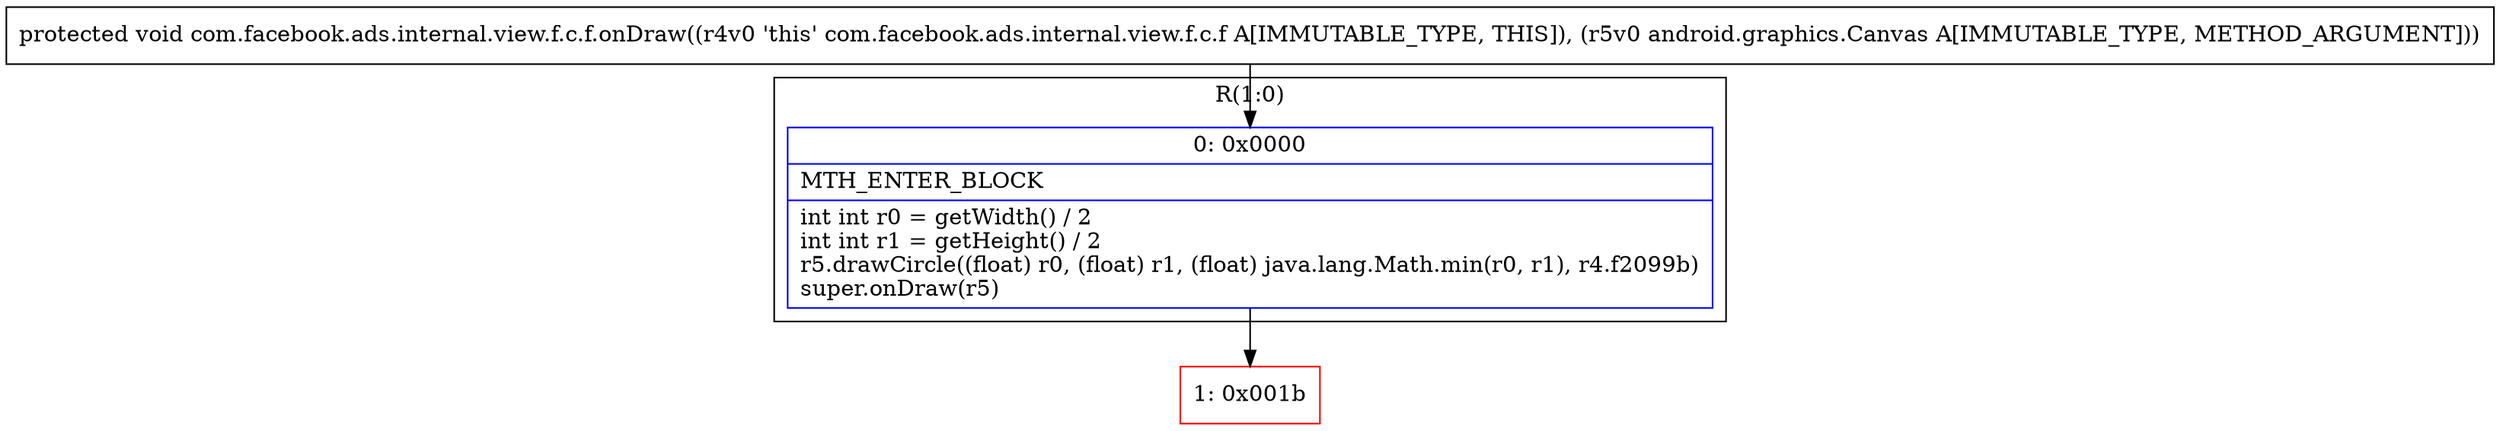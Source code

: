 digraph "CFG forcom.facebook.ads.internal.view.f.c.f.onDraw(Landroid\/graphics\/Canvas;)V" {
subgraph cluster_Region_1167214478 {
label = "R(1:0)";
node [shape=record,color=blue];
Node_0 [shape=record,label="{0\:\ 0x0000|MTH_ENTER_BLOCK\l|int int r0 = getWidth() \/ 2\lint int r1 = getHeight() \/ 2\lr5.drawCircle((float) r0, (float) r1, (float) java.lang.Math.min(r0, r1), r4.f2099b)\lsuper.onDraw(r5)\l}"];
}
Node_1 [shape=record,color=red,label="{1\:\ 0x001b}"];
MethodNode[shape=record,label="{protected void com.facebook.ads.internal.view.f.c.f.onDraw((r4v0 'this' com.facebook.ads.internal.view.f.c.f A[IMMUTABLE_TYPE, THIS]), (r5v0 android.graphics.Canvas A[IMMUTABLE_TYPE, METHOD_ARGUMENT])) }"];
MethodNode -> Node_0;
Node_0 -> Node_1;
}

